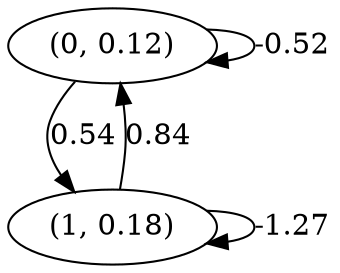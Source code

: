 digraph {
    0 [ label = "(0, 0.12)" ]
    1 [ label = "(1, 0.18)" ]
    0 -> 0 [ label = "-0.52" ]
    1 -> 1 [ label = "-1.27" ]
    1 -> 0 [ label = "0.84" ]
    0 -> 1 [ label = "0.54" ]
}

